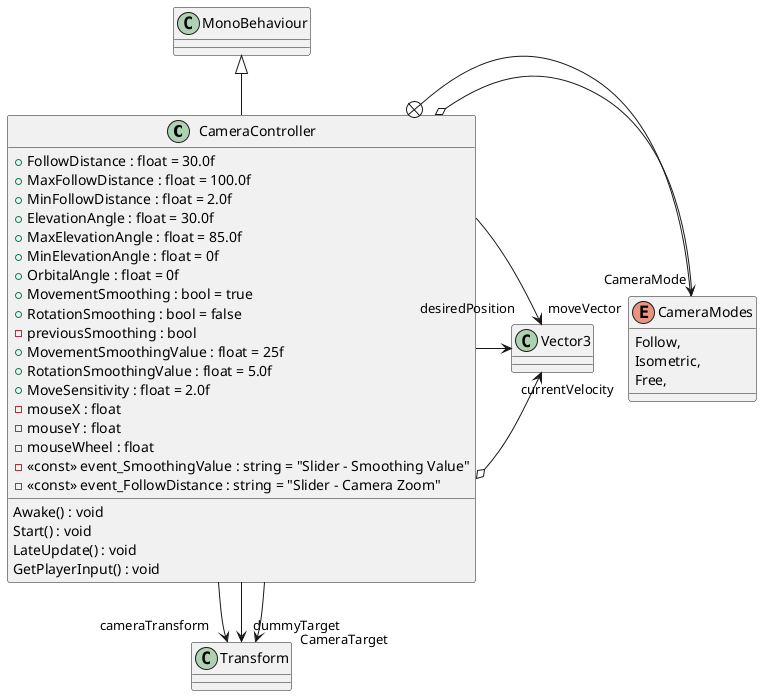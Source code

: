 @startuml
class CameraController {
    + FollowDistance : float = 30.0f
    + MaxFollowDistance : float = 100.0f
    + MinFollowDistance : float = 2.0f
    + ElevationAngle : float = 30.0f
    + MaxElevationAngle : float = 85.0f
    + MinElevationAngle : float = 0f
    + OrbitalAngle : float = 0f
    + MovementSmoothing : bool = true
    + RotationSmoothing : bool = false
    - previousSmoothing : bool
    + MovementSmoothingValue : float = 25f
    + RotationSmoothingValue : float = 5.0f
    + MoveSensitivity : float = 2.0f
    - mouseX : float
    - mouseY : float
    - mouseWheel : float
    - <<const>> event_SmoothingValue : string = "Slider - Smoothing Value"
    - <<const>> event_FollowDistance : string = "Slider - Camera Zoom"
    Awake() : void
    Start() : void
    LateUpdate() : void
    GetPlayerInput() : void
}
enum CameraModes {
    Follow,
    Isometric,
    Free,
}
MonoBehaviour <|-- CameraController
CameraController --> "cameraTransform" Transform
CameraController --> "dummyTarget" Transform
CameraController --> "CameraTarget" Transform
CameraController o-> "CameraMode" CameraModes
CameraController o-> "currentVelocity" Vector3
CameraController --> "desiredPosition" Vector3
CameraController --> "moveVector" Vector3
CameraController +-- CameraModes
@enduml
